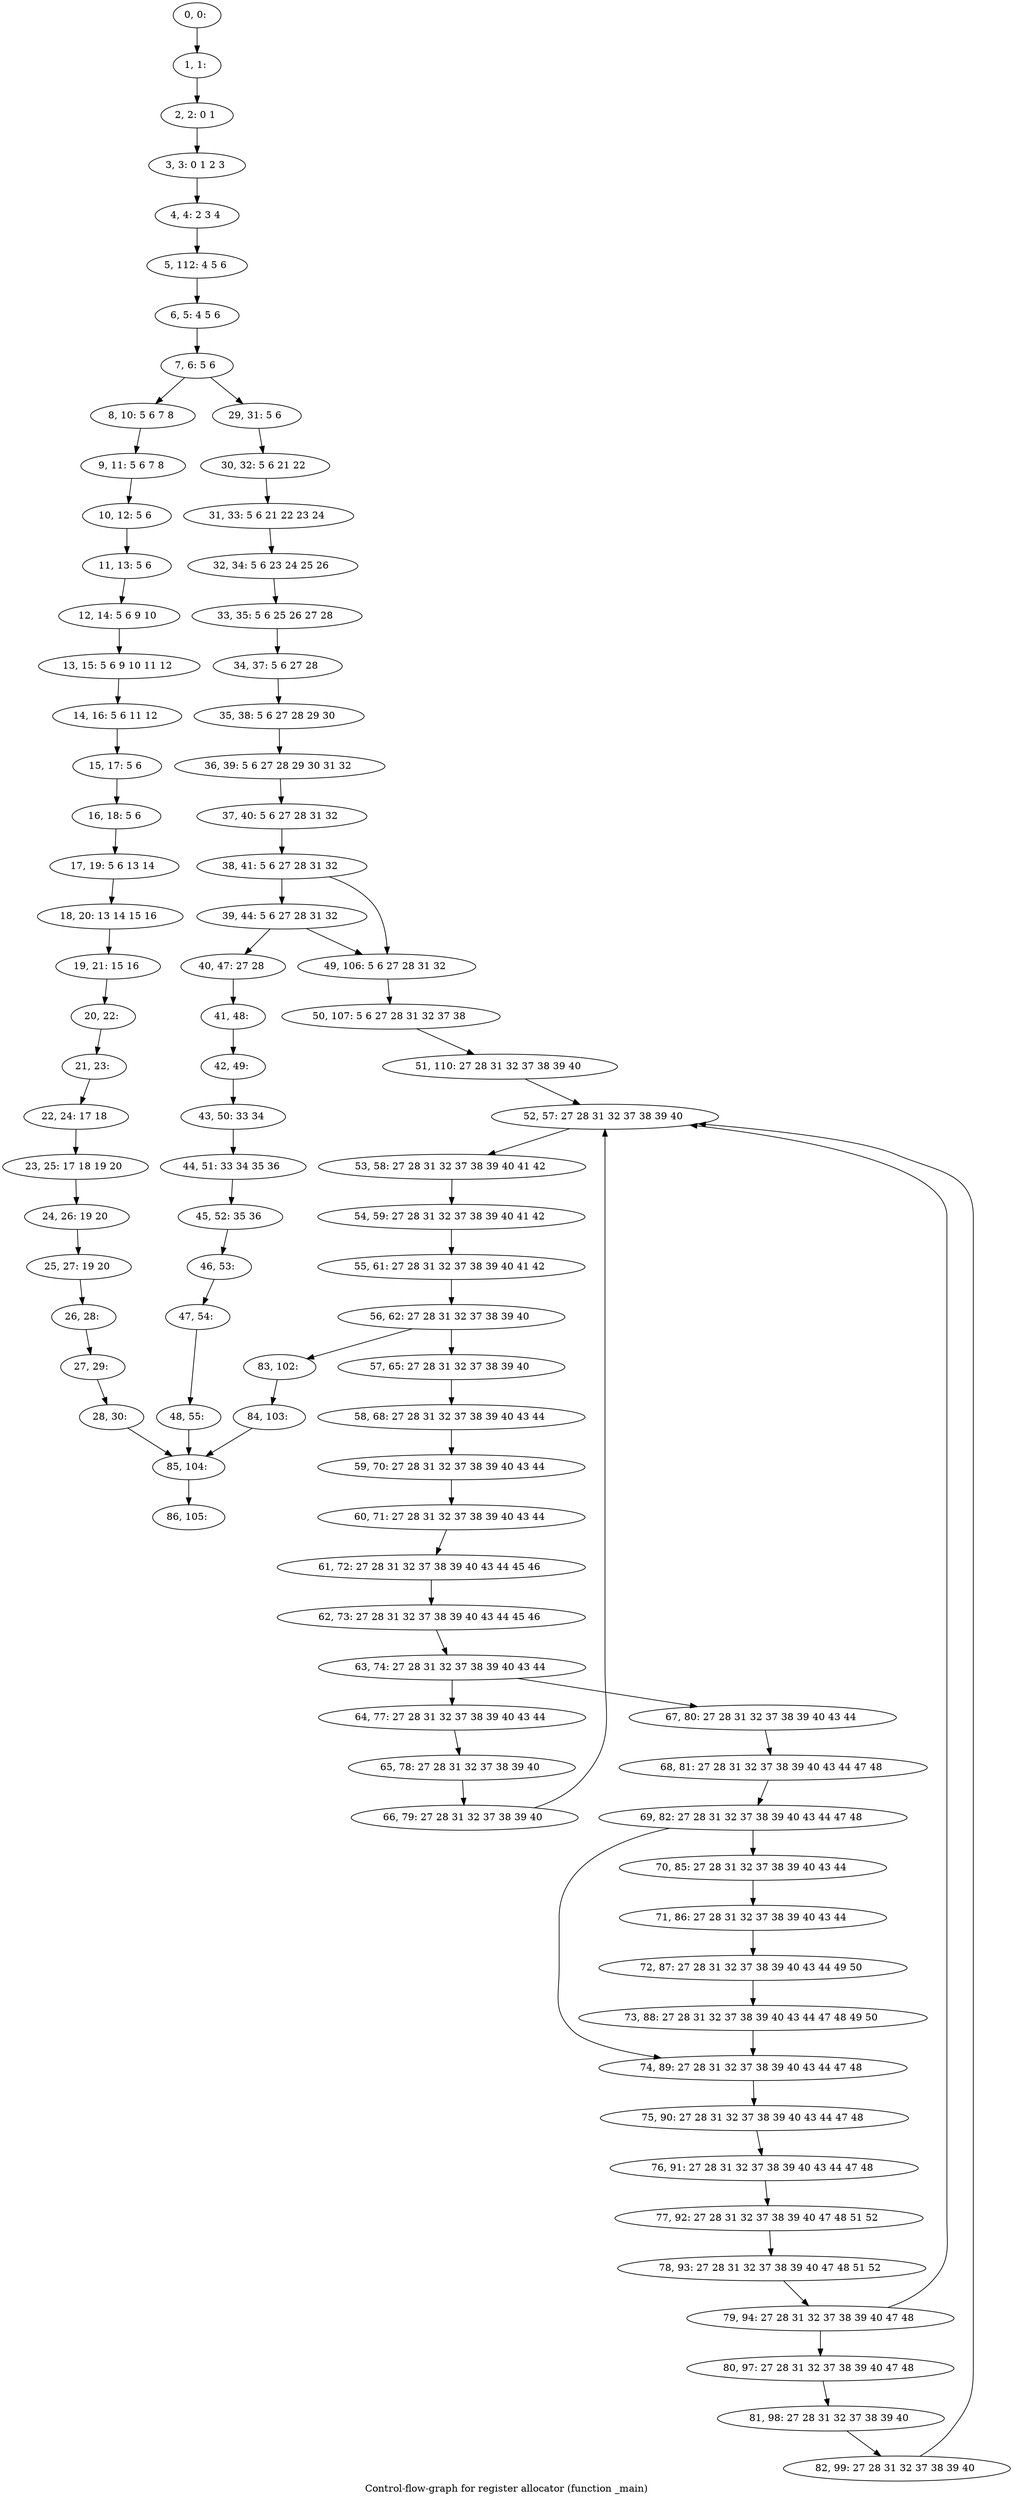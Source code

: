 digraph G {
graph [label="Control-flow-graph for register allocator (function _main)"]
0[label="0, 0: "];
1[label="1, 1: "];
2[label="2, 2: 0 1 "];
3[label="3, 3: 0 1 2 3 "];
4[label="4, 4: 2 3 4 "];
5[label="5, 112: 4 5 6 "];
6[label="6, 5: 4 5 6 "];
7[label="7, 6: 5 6 "];
8[label="8, 10: 5 6 7 8 "];
9[label="9, 11: 5 6 7 8 "];
10[label="10, 12: 5 6 "];
11[label="11, 13: 5 6 "];
12[label="12, 14: 5 6 9 10 "];
13[label="13, 15: 5 6 9 10 11 12 "];
14[label="14, 16: 5 6 11 12 "];
15[label="15, 17: 5 6 "];
16[label="16, 18: 5 6 "];
17[label="17, 19: 5 6 13 14 "];
18[label="18, 20: 13 14 15 16 "];
19[label="19, 21: 15 16 "];
20[label="20, 22: "];
21[label="21, 23: "];
22[label="22, 24: 17 18 "];
23[label="23, 25: 17 18 19 20 "];
24[label="24, 26: 19 20 "];
25[label="25, 27: 19 20 "];
26[label="26, 28: "];
27[label="27, 29: "];
28[label="28, 30: "];
29[label="29, 31: 5 6 "];
30[label="30, 32: 5 6 21 22 "];
31[label="31, 33: 5 6 21 22 23 24 "];
32[label="32, 34: 5 6 23 24 25 26 "];
33[label="33, 35: 5 6 25 26 27 28 "];
34[label="34, 37: 5 6 27 28 "];
35[label="35, 38: 5 6 27 28 29 30 "];
36[label="36, 39: 5 6 27 28 29 30 31 32 "];
37[label="37, 40: 5 6 27 28 31 32 "];
38[label="38, 41: 5 6 27 28 31 32 "];
39[label="39, 44: 5 6 27 28 31 32 "];
40[label="40, 47: 27 28 "];
41[label="41, 48: "];
42[label="42, 49: "];
43[label="43, 50: 33 34 "];
44[label="44, 51: 33 34 35 36 "];
45[label="45, 52: 35 36 "];
46[label="46, 53: "];
47[label="47, 54: "];
48[label="48, 55: "];
49[label="49, 106: 5 6 27 28 31 32 "];
50[label="50, 107: 5 6 27 28 31 32 37 38 "];
51[label="51, 110: 27 28 31 32 37 38 39 40 "];
52[label="52, 57: 27 28 31 32 37 38 39 40 "];
53[label="53, 58: 27 28 31 32 37 38 39 40 41 42 "];
54[label="54, 59: 27 28 31 32 37 38 39 40 41 42 "];
55[label="55, 61: 27 28 31 32 37 38 39 40 41 42 "];
56[label="56, 62: 27 28 31 32 37 38 39 40 "];
57[label="57, 65: 27 28 31 32 37 38 39 40 "];
58[label="58, 68: 27 28 31 32 37 38 39 40 43 44 "];
59[label="59, 70: 27 28 31 32 37 38 39 40 43 44 "];
60[label="60, 71: 27 28 31 32 37 38 39 40 43 44 "];
61[label="61, 72: 27 28 31 32 37 38 39 40 43 44 45 46 "];
62[label="62, 73: 27 28 31 32 37 38 39 40 43 44 45 46 "];
63[label="63, 74: 27 28 31 32 37 38 39 40 43 44 "];
64[label="64, 77: 27 28 31 32 37 38 39 40 43 44 "];
65[label="65, 78: 27 28 31 32 37 38 39 40 "];
66[label="66, 79: 27 28 31 32 37 38 39 40 "];
67[label="67, 80: 27 28 31 32 37 38 39 40 43 44 "];
68[label="68, 81: 27 28 31 32 37 38 39 40 43 44 47 48 "];
69[label="69, 82: 27 28 31 32 37 38 39 40 43 44 47 48 "];
70[label="70, 85: 27 28 31 32 37 38 39 40 43 44 "];
71[label="71, 86: 27 28 31 32 37 38 39 40 43 44 "];
72[label="72, 87: 27 28 31 32 37 38 39 40 43 44 49 50 "];
73[label="73, 88: 27 28 31 32 37 38 39 40 43 44 47 48 49 50 "];
74[label="74, 89: 27 28 31 32 37 38 39 40 43 44 47 48 "];
75[label="75, 90: 27 28 31 32 37 38 39 40 43 44 47 48 "];
76[label="76, 91: 27 28 31 32 37 38 39 40 43 44 47 48 "];
77[label="77, 92: 27 28 31 32 37 38 39 40 47 48 51 52 "];
78[label="78, 93: 27 28 31 32 37 38 39 40 47 48 51 52 "];
79[label="79, 94: 27 28 31 32 37 38 39 40 47 48 "];
80[label="80, 97: 27 28 31 32 37 38 39 40 47 48 "];
81[label="81, 98: 27 28 31 32 37 38 39 40 "];
82[label="82, 99: 27 28 31 32 37 38 39 40 "];
83[label="83, 102: "];
84[label="84, 103: "];
85[label="85, 104: "];
86[label="86, 105: "];
0->1 ;
1->2 ;
2->3 ;
3->4 ;
4->5 ;
5->6 ;
6->7 ;
7->8 ;
7->29 ;
8->9 ;
9->10 ;
10->11 ;
11->12 ;
12->13 ;
13->14 ;
14->15 ;
15->16 ;
16->17 ;
17->18 ;
18->19 ;
19->20 ;
20->21 ;
21->22 ;
22->23 ;
23->24 ;
24->25 ;
25->26 ;
26->27 ;
27->28 ;
28->85 ;
29->30 ;
30->31 ;
31->32 ;
32->33 ;
33->34 ;
34->35 ;
35->36 ;
36->37 ;
37->38 ;
38->39 ;
38->49 ;
39->40 ;
39->49 ;
40->41 ;
41->42 ;
42->43 ;
43->44 ;
44->45 ;
45->46 ;
46->47 ;
47->48 ;
48->85 ;
49->50 ;
50->51 ;
51->52 ;
52->53 ;
53->54 ;
54->55 ;
55->56 ;
56->57 ;
56->83 ;
57->58 ;
58->59 ;
59->60 ;
60->61 ;
61->62 ;
62->63 ;
63->64 ;
63->67 ;
64->65 ;
65->66 ;
66->52 ;
67->68 ;
68->69 ;
69->70 ;
69->74 ;
70->71 ;
71->72 ;
72->73 ;
73->74 ;
74->75 ;
75->76 ;
76->77 ;
77->78 ;
78->79 ;
79->80 ;
79->52 ;
80->81 ;
81->82 ;
82->52 ;
83->84 ;
84->85 ;
85->86 ;
}
